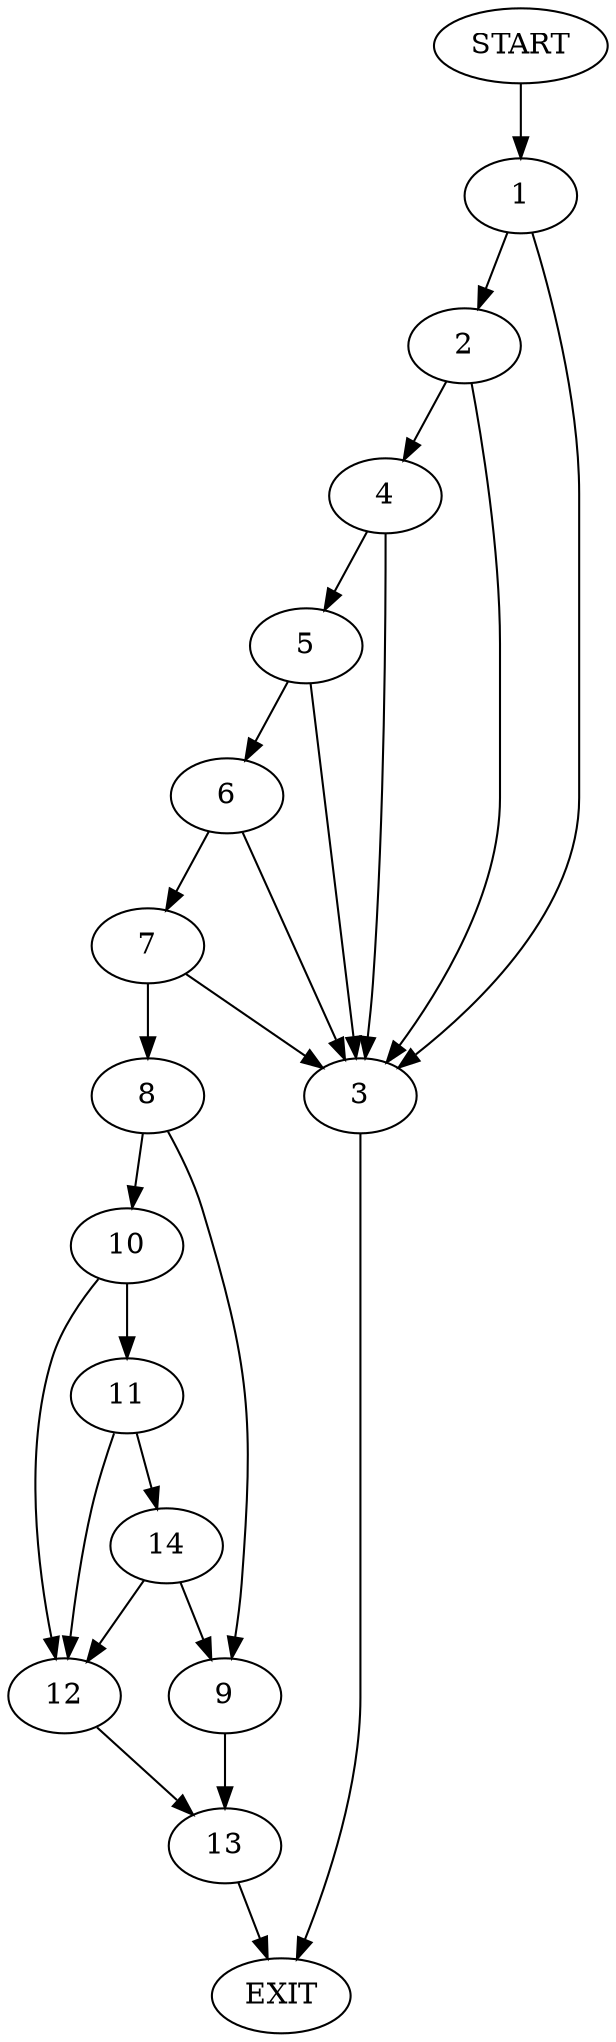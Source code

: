 digraph {
0 [label="START"]
15 [label="EXIT"]
0 -> 1
1 -> 2
1 -> 3
2 -> 4
2 -> 3
3 -> 15
4 -> 5
4 -> 3
5 -> 6
5 -> 3
6 -> 3
6 -> 7
7 -> 8
7 -> 3
8 -> 9
8 -> 10
10 -> 11
10 -> 12
9 -> 13
11 -> 12
11 -> 14
12 -> 13
14 -> 9
14 -> 12
13 -> 15
}
